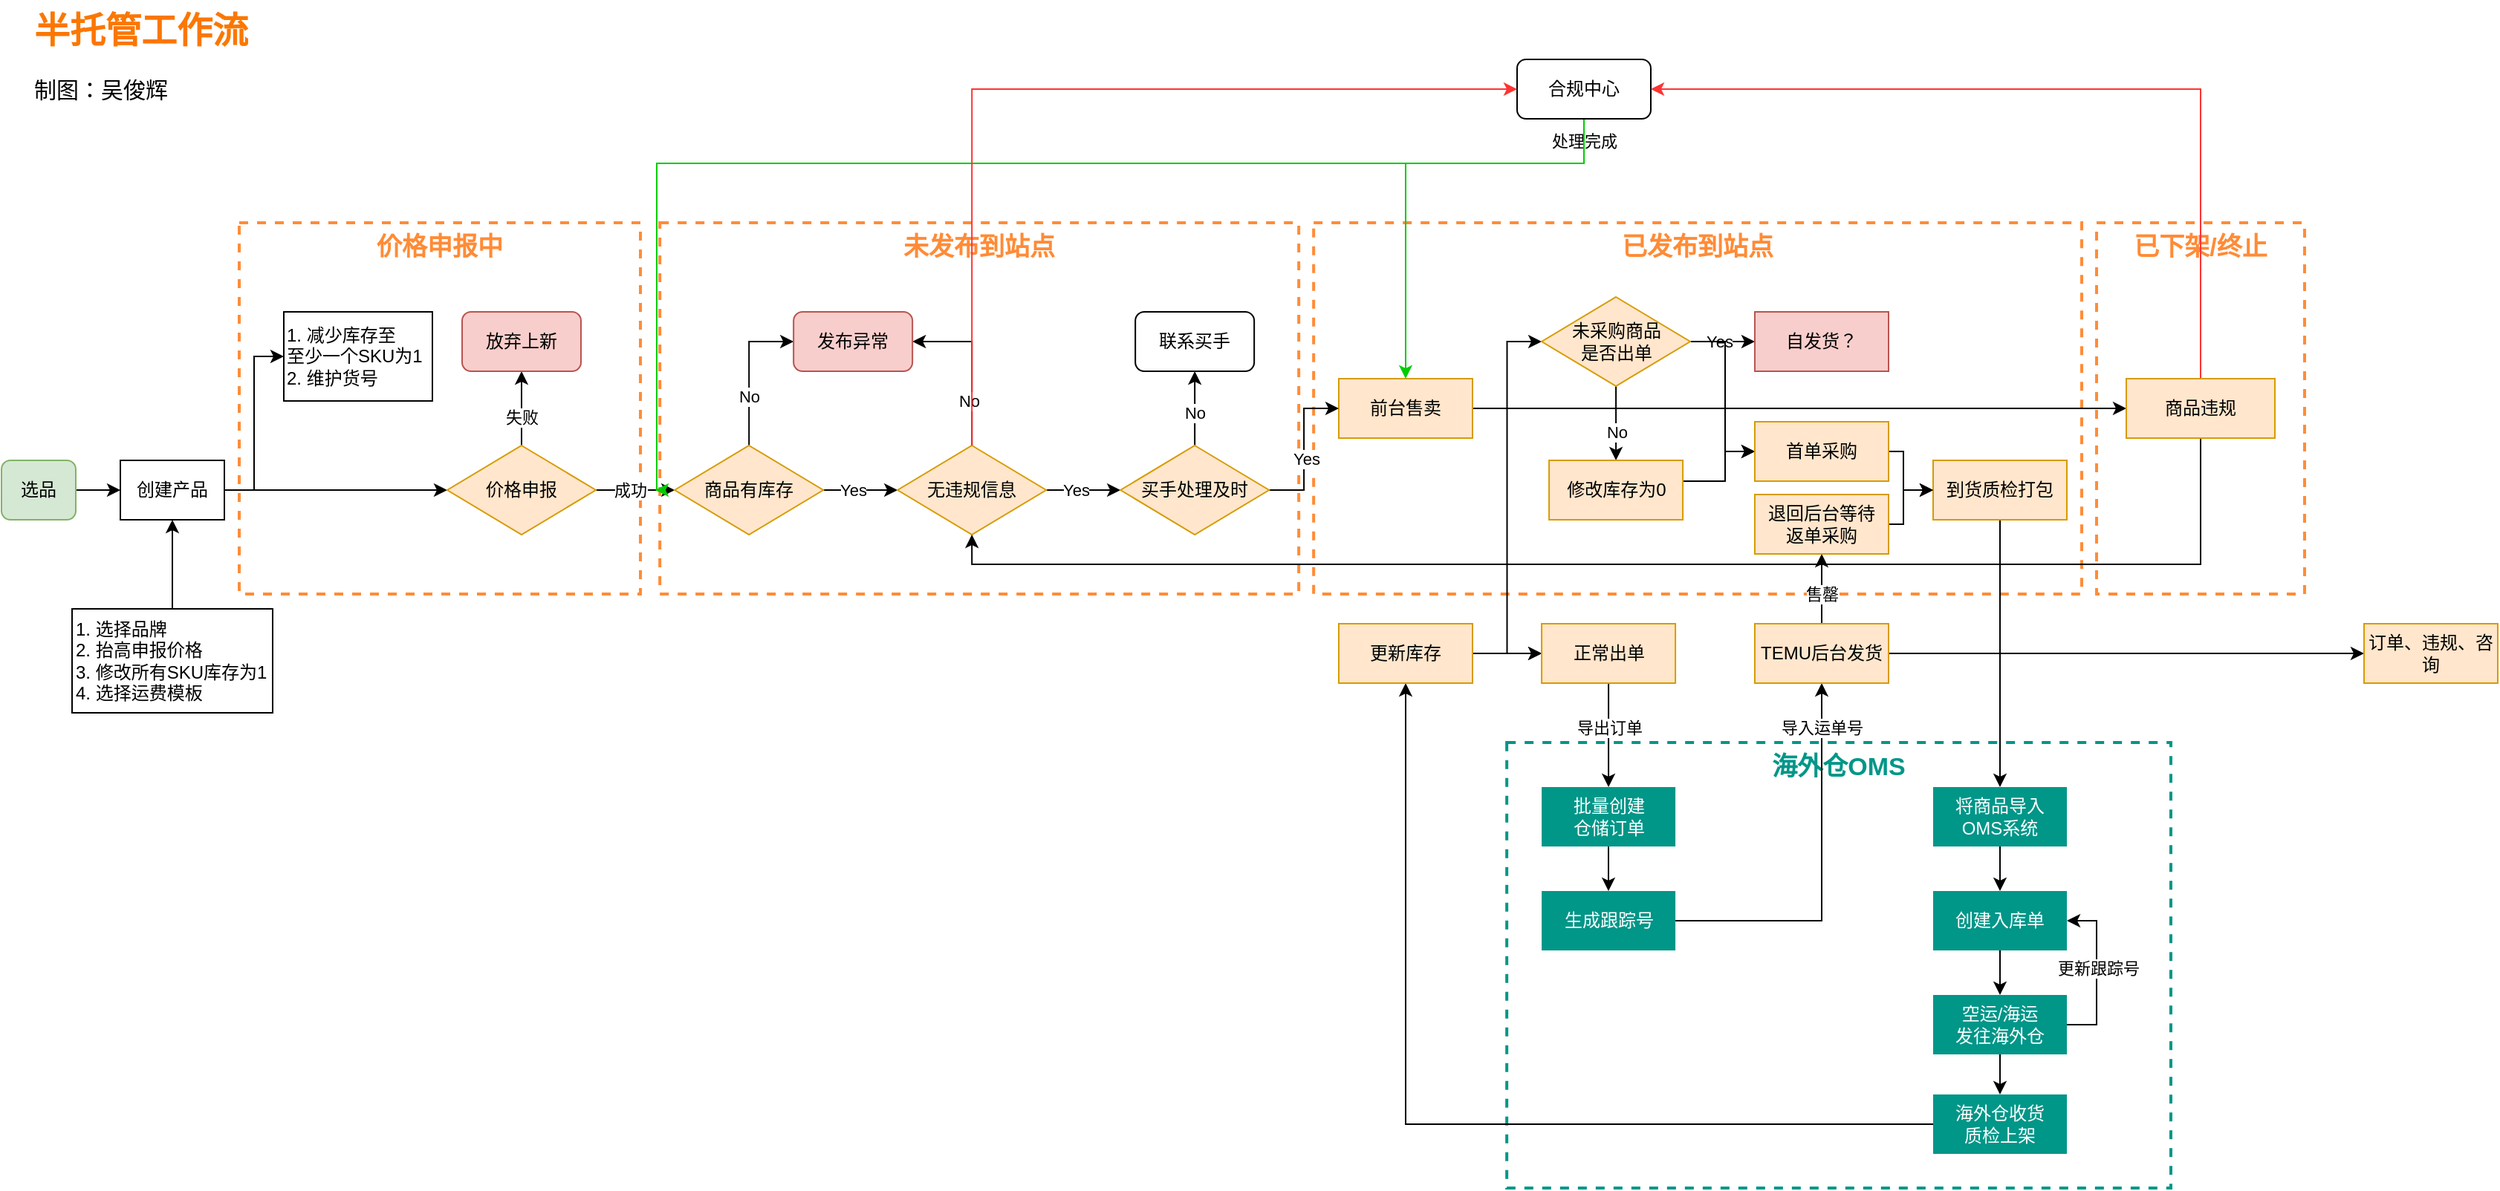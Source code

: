 <mxfile version="24.4.0" type="github">
  <diagram name="第 1 页" id="8UBDZhHqwM8WWdr9Ulw3">
    <mxGraphModel dx="1562" dy="831" grid="1" gridSize="10" guides="1" tooltips="1" connect="1" arrows="1" fold="1" page="1" pageScale="1" pageWidth="1169" pageHeight="827" background="#ffffff" math="0" shadow="0">
      <root>
        <mxCell id="0" />
        <mxCell id="1" parent="0" />
        <mxCell id="fUpJmD-WBHs-wK1vxoQ--46" value="&lt;font&gt;海外仓OMS&lt;/font&gt;" style="rounded=0;whiteSpace=wrap;html=1;align=center;fillColor=none;horizontal=1;verticalAlign=top;fontColor=#009688;fontStyle=1;fontSize=17;strokeWidth=2;strokeColor=#009688;dashed=1;" vertex="1" parent="1">
          <mxGeometry x="1023.08" y="590" width="446.92" height="300" as="geometry" />
        </mxCell>
        <mxCell id="824p-lf1ZnNUyni7ajF0-69" value="已发布到站点" style="rounded=0;whiteSpace=wrap;html=1;align=center;fillColor=none;horizontal=1;verticalAlign=top;fontColor=#ff8b36;fontStyle=1;fontSize=17;strokeWidth=2;strokeColor=#ff8c37;dashed=1;" parent="1" vertex="1">
          <mxGeometry x="893.08" y="240" width="516.92" height="250" as="geometry" />
        </mxCell>
        <mxCell id="824p-lf1ZnNUyni7ajF0-91" value="价格申报中" style="rounded=0;whiteSpace=wrap;html=1;align=center;fillColor=none;horizontal=1;verticalAlign=top;fontColor=#ff8b36;fontStyle=1;fontSize=17;strokeWidth=2;strokeColor=#ff8c37;dashed=1;" parent="1" vertex="1">
          <mxGeometry x="170" y="240" width="270" height="250" as="geometry" />
        </mxCell>
        <mxCell id="824p-lf1ZnNUyni7ajF0-81" value="已下架/终止" style="rounded=0;whiteSpace=wrap;html=1;align=center;fillColor=none;horizontal=1;verticalAlign=top;fontColor=#ff8b36;fontStyle=1;fontSize=17;strokeWidth=2;strokeColor=#ff8c37;dashed=1;" parent="1" vertex="1">
          <mxGeometry x="1420" y="240" width="140" height="250" as="geometry" />
        </mxCell>
        <mxCell id="824p-lf1ZnNUyni7ajF0-42" value="未发布到站点" style="rounded=0;whiteSpace=wrap;html=1;align=center;fillColor=none;horizontal=1;verticalAlign=top;fontColor=#ff8b36;fontStyle=1;fontSize=17;strokeWidth=2;strokeColor=#ff8c37;dashed=1;" parent="1" vertex="1">
          <mxGeometry x="453.08" y="240" width="430" height="250" as="geometry" />
        </mxCell>
        <mxCell id="824p-lf1ZnNUyni7ajF0-5" style="edgeStyle=orthogonalEdgeStyle;rounded=0;orthogonalLoop=1;jettySize=auto;html=1;entryX=0;entryY=0.5;entryDx=0;entryDy=0;" parent="1" source="824p-lf1ZnNUyni7ajF0-1" target="824p-lf1ZnNUyni7ajF0-4" edge="1">
          <mxGeometry relative="1" as="geometry" />
        </mxCell>
        <mxCell id="824p-lf1ZnNUyni7ajF0-1" value="选品" style="rounded=1;whiteSpace=wrap;html=1;fillColor=#d5e8d4;strokeColor=#82b366;" parent="1" vertex="1">
          <mxGeometry x="10" y="400" width="50" height="40" as="geometry" />
        </mxCell>
        <mxCell id="824p-lf1ZnNUyni7ajF0-92" style="edgeStyle=orthogonalEdgeStyle;rounded=0;orthogonalLoop=1;jettySize=auto;html=1;entryX=0;entryY=0.5;entryDx=0;entryDy=0;" parent="1" source="824p-lf1ZnNUyni7ajF0-4" target="824p-lf1ZnNUyni7ajF0-86" edge="1">
          <mxGeometry relative="1" as="geometry" />
        </mxCell>
        <mxCell id="824p-lf1ZnNUyni7ajF0-94" style="edgeStyle=orthogonalEdgeStyle;rounded=0;orthogonalLoop=1;jettySize=auto;html=1;entryX=0;entryY=0.5;entryDx=0;entryDy=0;" parent="1" source="824p-lf1ZnNUyni7ajF0-4" target="824p-lf1ZnNUyni7ajF0-7" edge="1">
          <mxGeometry relative="1" as="geometry" />
        </mxCell>
        <mxCell id="824p-lf1ZnNUyni7ajF0-4" value="创建产品" style="rounded=0;whiteSpace=wrap;html=1;" parent="1" vertex="1">
          <mxGeometry x="90" y="400" width="70" height="40" as="geometry" />
        </mxCell>
        <mxCell id="824p-lf1ZnNUyni7ajF0-20" style="edgeStyle=orthogonalEdgeStyle;rounded=0;orthogonalLoop=1;jettySize=auto;html=1;entryX=0.5;entryY=1;entryDx=0;entryDy=0;" parent="1" source="824p-lf1ZnNUyni7ajF0-7" target="824p-lf1ZnNUyni7ajF0-19" edge="1">
          <mxGeometry relative="1" as="geometry" />
        </mxCell>
        <mxCell id="824p-lf1ZnNUyni7ajF0-21" value="失败" style="edgeLabel;html=1;align=center;verticalAlign=middle;resizable=0;points=[];" parent="824p-lf1ZnNUyni7ajF0-20" vertex="1" connectable="0">
          <mxGeometry x="-0.291" y="2" relative="1" as="geometry">
            <mxPoint x="2" y="-2" as="offset" />
          </mxGeometry>
        </mxCell>
        <mxCell id="824p-lf1ZnNUyni7ajF0-95" style="edgeStyle=orthogonalEdgeStyle;rounded=0;orthogonalLoop=1;jettySize=auto;html=1;entryX=0;entryY=0.5;entryDx=0;entryDy=0;" parent="1" source="824p-lf1ZnNUyni7ajF0-7" target="824p-lf1ZnNUyni7ajF0-29" edge="1">
          <mxGeometry relative="1" as="geometry" />
        </mxCell>
        <mxCell id="824p-lf1ZnNUyni7ajF0-96" value="成功" style="edgeLabel;html=1;align=center;verticalAlign=middle;resizable=0;points=[];" parent="824p-lf1ZnNUyni7ajF0-95" vertex="1" connectable="0">
          <mxGeometry x="-0.132" relative="1" as="geometry">
            <mxPoint as="offset" />
          </mxGeometry>
        </mxCell>
        <mxCell id="824p-lf1ZnNUyni7ajF0-7" value="价格申报" style="rhombus;whiteSpace=wrap;html=1;rounded=0;fillColor=#ffe6cc;strokeColor=#d79b00;" parent="1" vertex="1">
          <mxGeometry x="310" y="390" width="100" height="60" as="geometry" />
        </mxCell>
        <mxCell id="824p-lf1ZnNUyni7ajF0-19" value="放弃上新" style="rounded=1;whiteSpace=wrap;html=1;fillColor=#f8cecc;strokeColor=#b85450;" parent="1" vertex="1">
          <mxGeometry x="320" y="300" width="80" height="40" as="geometry" />
        </mxCell>
        <mxCell id="fUpJmD-WBHs-wK1vxoQ--29" style="edgeStyle=orthogonalEdgeStyle;rounded=0;orthogonalLoop=1;jettySize=auto;html=1;entryX=0;entryY=0.5;entryDx=0;entryDy=0;" edge="1" parent="1" source="824p-lf1ZnNUyni7ajF0-27" target="824p-lf1ZnNUyni7ajF0-97">
          <mxGeometry relative="1" as="geometry" />
        </mxCell>
        <mxCell id="fUpJmD-WBHs-wK1vxoQ--30" style="edgeStyle=orthogonalEdgeStyle;rounded=0;orthogonalLoop=1;jettySize=auto;html=1;entryX=0;entryY=0.5;entryDx=0;entryDy=0;" edge="1" parent="1" source="824p-lf1ZnNUyni7ajF0-27" target="fUpJmD-WBHs-wK1vxoQ--28">
          <mxGeometry relative="1" as="geometry" />
        </mxCell>
        <mxCell id="fUpJmD-WBHs-wK1vxoQ--43" style="edgeStyle=orthogonalEdgeStyle;rounded=0;orthogonalLoop=1;jettySize=auto;html=1;entryX=0;entryY=0.5;entryDx=0;entryDy=0;" edge="1" parent="1" source="824p-lf1ZnNUyni7ajF0-27" target="824p-lf1ZnNUyni7ajF0-78">
          <mxGeometry relative="1" as="geometry" />
        </mxCell>
        <mxCell id="824p-lf1ZnNUyni7ajF0-27" value="前台售卖" style="whiteSpace=wrap;html=1;fillColor=#ffe6cc;strokeColor=#d79b00;rounded=0;" parent="1" vertex="1">
          <mxGeometry x="910.0" y="345" width="90" height="40" as="geometry" />
        </mxCell>
        <mxCell id="824p-lf1ZnNUyni7ajF0-32" value="" style="edgeStyle=orthogonalEdgeStyle;rounded=0;orthogonalLoop=1;jettySize=auto;html=1;" parent="1" source="824p-lf1ZnNUyni7ajF0-29" target="824p-lf1ZnNUyni7ajF0-31" edge="1">
          <mxGeometry relative="1" as="geometry" />
        </mxCell>
        <mxCell id="824p-lf1ZnNUyni7ajF0-35" value="Yes" style="edgeLabel;html=1;align=center;verticalAlign=middle;resizable=0;points=[];" parent="824p-lf1ZnNUyni7ajF0-32" vertex="1" connectable="0">
          <mxGeometry x="-0.361" y="1" relative="1" as="geometry">
            <mxPoint x="4" y="1" as="offset" />
          </mxGeometry>
        </mxCell>
        <mxCell id="824p-lf1ZnNUyni7ajF0-38" style="edgeStyle=orthogonalEdgeStyle;rounded=0;orthogonalLoop=1;jettySize=auto;html=1;entryX=0;entryY=0.5;entryDx=0;entryDy=0;" parent="1" source="824p-lf1ZnNUyni7ajF0-29" target="824p-lf1ZnNUyni7ajF0-37" edge="1">
          <mxGeometry relative="1" as="geometry" />
        </mxCell>
        <mxCell id="824p-lf1ZnNUyni7ajF0-40" value="No" style="edgeLabel;html=1;align=center;verticalAlign=middle;resizable=0;points=[];" parent="824p-lf1ZnNUyni7ajF0-38" vertex="1" connectable="0">
          <mxGeometry x="-0.343" relative="1" as="geometry">
            <mxPoint as="offset" />
          </mxGeometry>
        </mxCell>
        <mxCell id="824p-lf1ZnNUyni7ajF0-29" value="商品有库存" style="rhombus;whiteSpace=wrap;html=1;rounded=0;fillColor=#ffe6cc;strokeColor=#d79b00;" parent="1" vertex="1">
          <mxGeometry x="463.08" y="390" width="100" height="60" as="geometry" />
        </mxCell>
        <mxCell id="824p-lf1ZnNUyni7ajF0-34" value="" style="edgeStyle=orthogonalEdgeStyle;rounded=0;orthogonalLoop=1;jettySize=auto;html=1;" parent="1" source="824p-lf1ZnNUyni7ajF0-31" target="824p-lf1ZnNUyni7ajF0-33" edge="1">
          <mxGeometry relative="1" as="geometry" />
        </mxCell>
        <mxCell id="824p-lf1ZnNUyni7ajF0-36" value="Yes" style="edgeLabel;html=1;align=center;verticalAlign=middle;resizable=0;points=[];" parent="824p-lf1ZnNUyni7ajF0-34" vertex="1" connectable="0">
          <mxGeometry x="0.288" y="1" relative="1" as="geometry">
            <mxPoint x="-12" y="1" as="offset" />
          </mxGeometry>
        </mxCell>
        <mxCell id="824p-lf1ZnNUyni7ajF0-39" style="edgeStyle=orthogonalEdgeStyle;rounded=0;orthogonalLoop=1;jettySize=auto;html=1;entryX=1;entryY=0.5;entryDx=0;entryDy=0;" parent="1" source="824p-lf1ZnNUyni7ajF0-31" target="824p-lf1ZnNUyni7ajF0-37" edge="1">
          <mxGeometry relative="1" as="geometry" />
        </mxCell>
        <mxCell id="824p-lf1ZnNUyni7ajF0-41" value="No" style="edgeLabel;html=1;align=center;verticalAlign=middle;resizable=0;points=[];" parent="824p-lf1ZnNUyni7ajF0-39" vertex="1" connectable="0">
          <mxGeometry x="-0.449" y="3" relative="1" as="geometry">
            <mxPoint x="1" as="offset" />
          </mxGeometry>
        </mxCell>
        <mxCell id="824p-lf1ZnNUyni7ajF0-31" value="无违规信息" style="rhombus;whiteSpace=wrap;html=1;rounded=0;fillColor=#ffe6cc;strokeColor=#d79b00;" parent="1" vertex="1">
          <mxGeometry x="613.08" y="390" width="100" height="60" as="geometry" />
        </mxCell>
        <mxCell id="824p-lf1ZnNUyni7ajF0-48" style="edgeStyle=orthogonalEdgeStyle;rounded=0;orthogonalLoop=1;jettySize=auto;html=1;entryX=0.5;entryY=1;entryDx=0;entryDy=0;" parent="1" source="824p-lf1ZnNUyni7ajF0-33" target="824p-lf1ZnNUyni7ajF0-43" edge="1">
          <mxGeometry relative="1" as="geometry" />
        </mxCell>
        <mxCell id="824p-lf1ZnNUyni7ajF0-50" value="No" style="edgeLabel;html=1;align=center;verticalAlign=middle;resizable=0;points=[];" parent="824p-lf1ZnNUyni7ajF0-48" vertex="1" connectable="0">
          <mxGeometry x="-0.091" relative="1" as="geometry">
            <mxPoint as="offset" />
          </mxGeometry>
        </mxCell>
        <mxCell id="824p-lf1ZnNUyni7ajF0-55" value="" style="edgeStyle=orthogonalEdgeStyle;rounded=0;orthogonalLoop=1;jettySize=auto;html=1;entryX=0;entryY=0.5;entryDx=0;entryDy=0;" parent="1" source="824p-lf1ZnNUyni7ajF0-33" target="824p-lf1ZnNUyni7ajF0-27" edge="1">
          <mxGeometry relative="1" as="geometry">
            <mxPoint x="913.08" y="420" as="targetPoint" />
          </mxGeometry>
        </mxCell>
        <mxCell id="824p-lf1ZnNUyni7ajF0-61" value="Yes" style="edgeLabel;html=1;align=center;verticalAlign=middle;resizable=0;points=[];" parent="824p-lf1ZnNUyni7ajF0-55" vertex="1" connectable="0">
          <mxGeometry x="-0.13" y="-1" relative="1" as="geometry">
            <mxPoint as="offset" />
          </mxGeometry>
        </mxCell>
        <mxCell id="824p-lf1ZnNUyni7ajF0-33" value="买手处理及时" style="rhombus;whiteSpace=wrap;html=1;rounded=0;fillColor=#ffe6cc;strokeColor=#d79b00;" parent="1" vertex="1">
          <mxGeometry x="763.08" y="390" width="100" height="60" as="geometry" />
        </mxCell>
        <mxCell id="824p-lf1ZnNUyni7ajF0-37" value="发布异常" style="rounded=1;whiteSpace=wrap;html=1;fillColor=#f8cecc;strokeColor=#b85450;" parent="1" vertex="1">
          <mxGeometry x="543.08" y="300" width="80" height="40" as="geometry" />
        </mxCell>
        <mxCell id="824p-lf1ZnNUyni7ajF0-43" value="联系买手" style="rounded=1;whiteSpace=wrap;html=1;" parent="1" vertex="1">
          <mxGeometry x="773.08" y="300" width="80" height="40" as="geometry" />
        </mxCell>
        <mxCell id="fUpJmD-WBHs-wK1vxoQ--65" style="edgeStyle=orthogonalEdgeStyle;rounded=0;orthogonalLoop=1;jettySize=auto;html=1;entryX=0.5;entryY=0;entryDx=0;entryDy=0;strokeColor=#00CC00;" edge="1" parent="1" source="824p-lf1ZnNUyni7ajF0-72" target="824p-lf1ZnNUyni7ajF0-27">
          <mxGeometry relative="1" as="geometry">
            <Array as="points">
              <mxPoint x="1075" y="200" />
              <mxPoint x="955" y="200" />
            </Array>
          </mxGeometry>
        </mxCell>
        <mxCell id="fUpJmD-WBHs-wK1vxoQ--66" value="处理完成" style="edgeLabel;html=1;align=center;verticalAlign=middle;resizable=0;points=[];" vertex="1" connectable="0" parent="fUpJmD-WBHs-wK1vxoQ--65">
          <mxGeometry x="-0.902" relative="1" as="geometry">
            <mxPoint as="offset" />
          </mxGeometry>
        </mxCell>
        <mxCell id="fUpJmD-WBHs-wK1vxoQ--67" style="edgeStyle=orthogonalEdgeStyle;rounded=0;orthogonalLoop=1;jettySize=auto;html=1;strokeColor=#00CC00;" edge="1" parent="1" source="824p-lf1ZnNUyni7ajF0-72">
          <mxGeometry relative="1" as="geometry">
            <mxPoint x="450" y="420" as="targetPoint" />
            <Array as="points">
              <mxPoint x="1075" y="200" />
              <mxPoint x="451" y="200" />
              <mxPoint x="451" y="420" />
            </Array>
          </mxGeometry>
        </mxCell>
        <mxCell id="824p-lf1ZnNUyni7ajF0-72" value="合规中心" style="rounded=1;whiteSpace=wrap;html=1;" parent="1" vertex="1">
          <mxGeometry x="1030" y="130" width="90" height="40" as="geometry" />
        </mxCell>
        <mxCell id="824p-lf1ZnNUyni7ajF0-83" style="edgeStyle=orthogonalEdgeStyle;rounded=0;orthogonalLoop=1;jettySize=auto;html=1;entryX=1;entryY=0.5;entryDx=0;entryDy=0;exitX=0.5;exitY=0;exitDx=0;exitDy=0;strokeColor=#FF3333;" parent="1" source="824p-lf1ZnNUyni7ajF0-78" target="824p-lf1ZnNUyni7ajF0-72" edge="1">
          <mxGeometry relative="1" as="geometry">
            <Array as="points">
              <mxPoint x="1490" y="150" />
            </Array>
          </mxGeometry>
        </mxCell>
        <mxCell id="824p-lf1ZnNUyni7ajF0-90" style="edgeStyle=orthogonalEdgeStyle;rounded=0;orthogonalLoop=1;jettySize=auto;html=1;entryX=0.5;entryY=1;entryDx=0;entryDy=0;" parent="1" source="824p-lf1ZnNUyni7ajF0-78" target="824p-lf1ZnNUyni7ajF0-31" edge="1">
          <mxGeometry relative="1" as="geometry">
            <Array as="points">
              <mxPoint x="1490" y="470" />
              <mxPoint x="663" y="470" />
            </Array>
          </mxGeometry>
        </mxCell>
        <mxCell id="824p-lf1ZnNUyni7ajF0-78" value="商品违规" style="whiteSpace=wrap;html=1;fillColor=#ffe6cc;strokeColor=#d79b00;rounded=0;" parent="1" vertex="1">
          <mxGeometry x="1440" y="345" width="100" height="40" as="geometry" />
        </mxCell>
        <mxCell id="824p-lf1ZnNUyni7ajF0-85" style="edgeStyle=orthogonalEdgeStyle;rounded=0;orthogonalLoop=1;jettySize=auto;html=1;entryX=0;entryY=0.5;entryDx=0;entryDy=0;exitX=0.5;exitY=0;exitDx=0;exitDy=0;strokeColor=#FF3333;" parent="1" source="824p-lf1ZnNUyni7ajF0-31" target="824p-lf1ZnNUyni7ajF0-72" edge="1">
          <mxGeometry relative="1" as="geometry" />
        </mxCell>
        <mxCell id="824p-lf1ZnNUyni7ajF0-86" value="&lt;div style=&quot;&quot;&gt;&lt;span style=&quot;background-color: initial;&quot;&gt;1. 减少库存至&lt;/span&gt;&lt;/div&gt;&lt;div&gt;至少一个SKU为1&lt;/div&gt;&lt;div&gt;2. 维护货号&lt;/div&gt;" style="rounded=0;whiteSpace=wrap;html=1;spacingTop=0;align=left;" parent="1" vertex="1">
          <mxGeometry x="200" y="300" width="100" height="60" as="geometry" />
        </mxCell>
        <mxCell id="fUpJmD-WBHs-wK1vxoQ--3" value="" style="edgeStyle=orthogonalEdgeStyle;rounded=0;orthogonalLoop=1;jettySize=auto;html=1;entryX=0;entryY=0.5;entryDx=0;entryDy=0;" edge="1" parent="1" source="824p-lf1ZnNUyni7ajF0-97" target="fUpJmD-WBHs-wK1vxoQ--4">
          <mxGeometry relative="1" as="geometry">
            <mxPoint x="1180" y="320" as="targetPoint" />
          </mxGeometry>
        </mxCell>
        <mxCell id="fUpJmD-WBHs-wK1vxoQ--5" value="Yes" style="edgeLabel;html=1;align=center;verticalAlign=middle;resizable=0;points=[];" vertex="1" connectable="0" parent="fUpJmD-WBHs-wK1vxoQ--3">
          <mxGeometry x="-0.093" relative="1" as="geometry">
            <mxPoint as="offset" />
          </mxGeometry>
        </mxCell>
        <mxCell id="fUpJmD-WBHs-wK1vxoQ--25" style="edgeStyle=orthogonalEdgeStyle;rounded=0;orthogonalLoop=1;jettySize=auto;html=1;entryX=0.5;entryY=0;entryDx=0;entryDy=0;" edge="1" parent="1" source="824p-lf1ZnNUyni7ajF0-97" target="fUpJmD-WBHs-wK1vxoQ--6">
          <mxGeometry relative="1" as="geometry" />
        </mxCell>
        <mxCell id="fUpJmD-WBHs-wK1vxoQ--26" value="No" style="edgeLabel;html=1;align=center;verticalAlign=middle;resizable=0;points=[];" vertex="1" connectable="0" parent="fUpJmD-WBHs-wK1vxoQ--25">
          <mxGeometry x="-0.309" relative="1" as="geometry">
            <mxPoint y="13" as="offset" />
          </mxGeometry>
        </mxCell>
        <mxCell id="fUpJmD-WBHs-wK1vxoQ--60" style="edgeStyle=orthogonalEdgeStyle;rounded=0;orthogonalLoop=1;jettySize=auto;html=1;entryX=0;entryY=0.5;entryDx=0;entryDy=0;" edge="1" parent="1" source="824p-lf1ZnNUyni7ajF0-97" target="fUpJmD-WBHs-wK1vxoQ--20">
          <mxGeometry relative="1" as="geometry">
            <Array as="points">
              <mxPoint x="1170" y="320" />
              <mxPoint x="1170" y="394" />
            </Array>
          </mxGeometry>
        </mxCell>
        <mxCell id="824p-lf1ZnNUyni7ajF0-97" value="未采购商品&lt;div&gt;是否出单&lt;/div&gt;" style="rhombus;whiteSpace=wrap;html=1;rounded=0;fillColor=#ffe6cc;strokeColor=#d79b00;" parent="1" vertex="1">
          <mxGeometry x="1046.54" y="290" width="100" height="60" as="geometry" />
        </mxCell>
        <mxCell id="fUpJmD-WBHs-wK1vxoQ--4" value="自发货？" style="whiteSpace=wrap;html=1;fillColor=#f8cecc;strokeColor=#b85450;rounded=0;" vertex="1" parent="1">
          <mxGeometry x="1190" y="300" width="90" height="40" as="geometry" />
        </mxCell>
        <mxCell id="fUpJmD-WBHs-wK1vxoQ--22" style="edgeStyle=orthogonalEdgeStyle;rounded=0;orthogonalLoop=1;jettySize=auto;html=1;entryX=0;entryY=0.5;entryDx=0;entryDy=0;" edge="1" parent="1" source="fUpJmD-WBHs-wK1vxoQ--6" target="fUpJmD-WBHs-wK1vxoQ--20">
          <mxGeometry relative="1" as="geometry">
            <Array as="points">
              <mxPoint x="1170" y="414" />
              <mxPoint x="1170" y="394" />
            </Array>
          </mxGeometry>
        </mxCell>
        <mxCell id="fUpJmD-WBHs-wK1vxoQ--6" value="修改库存为0" style="whiteSpace=wrap;html=1;fillColor=#ffe6cc;strokeColor=#d79b00;rounded=0;" vertex="1" parent="1">
          <mxGeometry x="1051.54" y="400" width="90" height="40" as="geometry" />
        </mxCell>
        <mxCell id="fUpJmD-WBHs-wK1vxoQ--42" style="edgeStyle=orthogonalEdgeStyle;rounded=0;orthogonalLoop=1;jettySize=auto;html=1;entryX=0.5;entryY=0;entryDx=0;entryDy=0;" edge="1" parent="1" source="fUpJmD-WBHs-wK1vxoQ--10" target="fUpJmD-WBHs-wK1vxoQ--11">
          <mxGeometry relative="1" as="geometry" />
        </mxCell>
        <mxCell id="fUpJmD-WBHs-wK1vxoQ--10" value="到货质检打包" style="whiteSpace=wrap;html=1;fillColor=#ffe6cc;strokeColor=#d79b00;rounded=0;" vertex="1" parent="1">
          <mxGeometry x="1310" y="400" width="90" height="40" as="geometry" />
        </mxCell>
        <mxCell id="fUpJmD-WBHs-wK1vxoQ--40" style="edgeStyle=orthogonalEdgeStyle;rounded=0;orthogonalLoop=1;jettySize=auto;html=1;entryX=0.5;entryY=0;entryDx=0;entryDy=0;" edge="1" parent="1" source="fUpJmD-WBHs-wK1vxoQ--11" target="fUpJmD-WBHs-wK1vxoQ--12">
          <mxGeometry relative="1" as="geometry" />
        </mxCell>
        <mxCell id="fUpJmD-WBHs-wK1vxoQ--11" value="将商品导入&lt;div&gt;OMS系统&lt;/div&gt;" style="whiteSpace=wrap;html=1;fillColor=#009688;strokeColor=none;rounded=0;fontColor=#FFFFFF;" vertex="1" parent="1">
          <mxGeometry x="1310" y="620" width="90" height="40" as="geometry" />
        </mxCell>
        <mxCell id="fUpJmD-WBHs-wK1vxoQ--14" value="" style="edgeStyle=orthogonalEdgeStyle;rounded=0;orthogonalLoop=1;jettySize=auto;html=1;" edge="1" parent="1" source="fUpJmD-WBHs-wK1vxoQ--12" target="fUpJmD-WBHs-wK1vxoQ--13">
          <mxGeometry relative="1" as="geometry" />
        </mxCell>
        <mxCell id="fUpJmD-WBHs-wK1vxoQ--12" value="创建入库单" style="whiteSpace=wrap;html=1;fillColor=#009688;strokeColor=none;rounded=0;fontColor=#FFFFFF;" vertex="1" parent="1">
          <mxGeometry x="1310" y="690" width="90" height="40" as="geometry" />
        </mxCell>
        <mxCell id="fUpJmD-WBHs-wK1vxoQ--16" value="" style="edgeStyle=orthogonalEdgeStyle;rounded=0;orthogonalLoop=1;jettySize=auto;html=1;" edge="1" parent="1" source="fUpJmD-WBHs-wK1vxoQ--13" target="fUpJmD-WBHs-wK1vxoQ--15">
          <mxGeometry relative="1" as="geometry" />
        </mxCell>
        <mxCell id="fUpJmD-WBHs-wK1vxoQ--44" style="edgeStyle=orthogonalEdgeStyle;rounded=0;orthogonalLoop=1;jettySize=auto;html=1;entryX=1;entryY=0.5;entryDx=0;entryDy=0;" edge="1" parent="1" target="fUpJmD-WBHs-wK1vxoQ--12">
          <mxGeometry relative="1" as="geometry">
            <mxPoint x="1370" y="780" as="sourcePoint" />
            <mxPoint x="1415" y="730" as="targetPoint" />
            <Array as="points">
              <mxPoint x="1420" y="780" />
              <mxPoint x="1420" y="710" />
            </Array>
          </mxGeometry>
        </mxCell>
        <mxCell id="fUpJmD-WBHs-wK1vxoQ--45" value="更新跟踪号" style="edgeLabel;html=1;align=center;verticalAlign=middle;resizable=0;points=[];" vertex="1" connectable="0" parent="fUpJmD-WBHs-wK1vxoQ--44">
          <mxGeometry x="0.259" y="-1" relative="1" as="geometry">
            <mxPoint as="offset" />
          </mxGeometry>
        </mxCell>
        <mxCell id="fUpJmD-WBHs-wK1vxoQ--13" value="空运/海运&lt;div&gt;发往海外仓&lt;/div&gt;" style="whiteSpace=wrap;html=1;fillColor=#009688;strokeColor=none;rounded=0;fontColor=#FFFFFF;" vertex="1" parent="1">
          <mxGeometry x="1310" y="760" width="90" height="40" as="geometry" />
        </mxCell>
        <mxCell id="fUpJmD-WBHs-wK1vxoQ--18" value="" style="edgeStyle=orthogonalEdgeStyle;rounded=0;orthogonalLoop=1;jettySize=auto;html=1;" edge="1" parent="1" source="fUpJmD-WBHs-wK1vxoQ--15" target="fUpJmD-WBHs-wK1vxoQ--17">
          <mxGeometry relative="1" as="geometry" />
        </mxCell>
        <mxCell id="fUpJmD-WBHs-wK1vxoQ--15" value="海外仓收货&lt;div&gt;质检上架&lt;/div&gt;" style="whiteSpace=wrap;html=1;fillColor=#009688;strokeColor=none;rounded=0;fontColor=#FFFFFF;" vertex="1" parent="1">
          <mxGeometry x="1310" y="827" width="90" height="40" as="geometry" />
        </mxCell>
        <mxCell id="fUpJmD-WBHs-wK1vxoQ--41" style="edgeStyle=orthogonalEdgeStyle;rounded=0;orthogonalLoop=1;jettySize=auto;html=1;entryX=0;entryY=0.5;entryDx=0;entryDy=0;" edge="1" parent="1" source="fUpJmD-WBHs-wK1vxoQ--17" target="fUpJmD-WBHs-wK1vxoQ--28">
          <mxGeometry relative="1" as="geometry" />
        </mxCell>
        <mxCell id="fUpJmD-WBHs-wK1vxoQ--17" value="更新库存" style="whiteSpace=wrap;html=1;fillColor=#ffe6cc;strokeColor=#d79b00;rounded=0;" vertex="1" parent="1">
          <mxGeometry x="910" y="510" width="90" height="40" as="geometry" />
        </mxCell>
        <mxCell id="fUpJmD-WBHs-wK1vxoQ--39" style="edgeStyle=orthogonalEdgeStyle;rounded=0;orthogonalLoop=1;jettySize=auto;html=1;entryX=0;entryY=0.5;entryDx=0;entryDy=0;" edge="1" parent="1" source="fUpJmD-WBHs-wK1vxoQ--20" target="fUpJmD-WBHs-wK1vxoQ--10">
          <mxGeometry relative="1" as="geometry">
            <Array as="points">
              <mxPoint x="1290" y="394" />
              <mxPoint x="1290" y="420" />
            </Array>
          </mxGeometry>
        </mxCell>
        <mxCell id="fUpJmD-WBHs-wK1vxoQ--20" value="首单采购" style="whiteSpace=wrap;html=1;fillColor=#ffe6cc;strokeColor=#d79b00;rounded=0;" vertex="1" parent="1">
          <mxGeometry x="1190" y="374" width="90" height="40" as="geometry" />
        </mxCell>
        <mxCell id="fUpJmD-WBHs-wK1vxoQ--37" style="edgeStyle=orthogonalEdgeStyle;rounded=0;orthogonalLoop=1;jettySize=auto;html=1;entryX=0.5;entryY=0;entryDx=0;entryDy=0;" edge="1" parent="1" source="fUpJmD-WBHs-wK1vxoQ--28" target="fUpJmD-WBHs-wK1vxoQ--31">
          <mxGeometry relative="1" as="geometry" />
        </mxCell>
        <mxCell id="fUpJmD-WBHs-wK1vxoQ--38" value="导出订单" style="edgeLabel;html=1;align=center;verticalAlign=middle;resizable=0;points=[];" vertex="1" connectable="0" parent="fUpJmD-WBHs-wK1vxoQ--37">
          <mxGeometry x="-0.32" relative="1" as="geometry">
            <mxPoint y="6" as="offset" />
          </mxGeometry>
        </mxCell>
        <mxCell id="fUpJmD-WBHs-wK1vxoQ--28" value="正常出单" style="whiteSpace=wrap;html=1;fillColor=#ffe6cc;strokeColor=#d79b00;rounded=0;" vertex="1" parent="1">
          <mxGeometry x="1046.54" y="510" width="90" height="40" as="geometry" />
        </mxCell>
        <mxCell id="fUpJmD-WBHs-wK1vxoQ--33" value="" style="edgeStyle=orthogonalEdgeStyle;rounded=0;orthogonalLoop=1;jettySize=auto;html=1;" edge="1" parent="1" source="fUpJmD-WBHs-wK1vxoQ--31" target="fUpJmD-WBHs-wK1vxoQ--32">
          <mxGeometry relative="1" as="geometry" />
        </mxCell>
        <mxCell id="fUpJmD-WBHs-wK1vxoQ--31" value="批量创建&lt;div&gt;仓储订单&lt;/div&gt;" style="whiteSpace=wrap;html=1;fillColor=#009688;strokeColor=none;rounded=0;fontColor=#FFFFFF;" vertex="1" parent="1">
          <mxGeometry x="1046.54" y="620" width="90" height="40" as="geometry" />
        </mxCell>
        <mxCell id="fUpJmD-WBHs-wK1vxoQ--35" value="" style="edgeStyle=orthogonalEdgeStyle;rounded=0;orthogonalLoop=1;jettySize=auto;html=1;" edge="1" parent="1" source="fUpJmD-WBHs-wK1vxoQ--32" target="fUpJmD-WBHs-wK1vxoQ--34">
          <mxGeometry relative="1" as="geometry" />
        </mxCell>
        <mxCell id="fUpJmD-WBHs-wK1vxoQ--36" value="导入运单号" style="edgeLabel;html=1;align=center;verticalAlign=middle;resizable=0;points=[];" vertex="1" connectable="0" parent="fUpJmD-WBHs-wK1vxoQ--35">
          <mxGeometry x="-0.13" y="1" relative="1" as="geometry">
            <mxPoint x="1" y="-116" as="offset" />
          </mxGeometry>
        </mxCell>
        <mxCell id="fUpJmD-WBHs-wK1vxoQ--32" value="生成跟踪号" style="whiteSpace=wrap;html=1;fillColor=#009688;strokeColor=none;rounded=0;fontColor=#FFFFFF;" vertex="1" parent="1">
          <mxGeometry x="1046.54" y="690" width="90" height="40" as="geometry" />
        </mxCell>
        <mxCell id="fUpJmD-WBHs-wK1vxoQ--62" style="edgeStyle=orthogonalEdgeStyle;rounded=0;orthogonalLoop=1;jettySize=auto;html=1;entryX=0.5;entryY=1;entryDx=0;entryDy=0;" edge="1" parent="1" source="fUpJmD-WBHs-wK1vxoQ--34" target="fUpJmD-WBHs-wK1vxoQ--59">
          <mxGeometry relative="1" as="geometry" />
        </mxCell>
        <mxCell id="fUpJmD-WBHs-wK1vxoQ--63" value="售罄" style="edgeLabel;html=1;align=center;verticalAlign=middle;resizable=0;points=[];" vertex="1" connectable="0" parent="fUpJmD-WBHs-wK1vxoQ--62">
          <mxGeometry x="-0.128" relative="1" as="geometry">
            <mxPoint as="offset" />
          </mxGeometry>
        </mxCell>
        <mxCell id="fUpJmD-WBHs-wK1vxoQ--71" value="" style="edgeStyle=orthogonalEdgeStyle;rounded=0;orthogonalLoop=1;jettySize=auto;html=1;" edge="1" parent="1" source="fUpJmD-WBHs-wK1vxoQ--34" target="fUpJmD-WBHs-wK1vxoQ--70">
          <mxGeometry relative="1" as="geometry" />
        </mxCell>
        <mxCell id="fUpJmD-WBHs-wK1vxoQ--34" value="TEMU后台发货" style="whiteSpace=wrap;html=1;fillColor=#ffe6cc;strokeColor=#d79b00;rounded=0;" vertex="1" parent="1">
          <mxGeometry x="1190" y="510" width="90" height="40" as="geometry" />
        </mxCell>
        <mxCell id="fUpJmD-WBHs-wK1vxoQ--48" style="edgeStyle=orthogonalEdgeStyle;rounded=0;orthogonalLoop=1;jettySize=auto;html=1;entryX=0.5;entryY=1;entryDx=0;entryDy=0;" edge="1" parent="1" source="fUpJmD-WBHs-wK1vxoQ--47" target="824p-lf1ZnNUyni7ajF0-4">
          <mxGeometry relative="1" as="geometry" />
        </mxCell>
        <mxCell id="fUpJmD-WBHs-wK1vxoQ--47" value="1. 选择品牌&lt;div&gt;2. 抬高申报价格&lt;/div&gt;&lt;div&gt;3. 修改所有SKU库存为1&lt;/div&gt;&lt;div&gt;4. 选择运费模板&lt;/div&gt;" style="rounded=0;whiteSpace=wrap;html=1;align=left;" vertex="1" parent="1">
          <mxGeometry x="57.5" y="500" width="135" height="70" as="geometry" />
        </mxCell>
        <mxCell id="fUpJmD-WBHs-wK1vxoQ--64" style="edgeStyle=orthogonalEdgeStyle;rounded=0;orthogonalLoop=1;jettySize=auto;html=1;entryX=0;entryY=0.5;entryDx=0;entryDy=0;" edge="1" parent="1" source="fUpJmD-WBHs-wK1vxoQ--59" target="fUpJmD-WBHs-wK1vxoQ--10">
          <mxGeometry relative="1" as="geometry">
            <Array as="points">
              <mxPoint x="1290" y="443" />
              <mxPoint x="1290" y="420" />
            </Array>
          </mxGeometry>
        </mxCell>
        <mxCell id="fUpJmD-WBHs-wK1vxoQ--59" value="&lt;span style=&quot;background-color: initial;&quot;&gt;退回后台&lt;/span&gt;&lt;span style=&quot;background-color: initial;&quot;&gt;等待&lt;/span&gt;&lt;div&gt;&lt;span style=&quot;background-color: initial;&quot;&gt;返单采购&lt;/span&gt;&lt;/div&gt;" style="whiteSpace=wrap;html=1;fillColor=#ffe6cc;strokeColor=#d79b00;rounded=0;" vertex="1" parent="1">
          <mxGeometry x="1190" y="423" width="90" height="40" as="geometry" />
        </mxCell>
        <mxCell id="fUpJmD-WBHs-wK1vxoQ--69" value="&lt;h1 style=&quot;margin-top: 0px;&quot;&gt;&lt;font color=&quot;#fb7701&quot;&gt;半托管工作流&lt;/font&gt;&lt;/h1&gt;&lt;p&gt;&lt;span style=&quot;background-color: initial;&quot;&gt;&lt;font style=&quot;font-size: 15px;&quot;&gt;制图：吴俊辉&lt;/font&gt;&lt;/span&gt;&lt;br&gt;&lt;/p&gt;" style="text;html=1;whiteSpace=wrap;overflow=hidden;rounded=0;" vertex="1" parent="1">
          <mxGeometry x="30" y="90" width="280" height="120" as="geometry" />
        </mxCell>
        <mxCell id="fUpJmD-WBHs-wK1vxoQ--70" value="订单、违规、咨询" style="whiteSpace=wrap;html=1;fillColor=#ffe6cc;strokeColor=#d79b00;rounded=0;" vertex="1" parent="1">
          <mxGeometry x="1600" y="510" width="90" height="40" as="geometry" />
        </mxCell>
      </root>
    </mxGraphModel>
  </diagram>
</mxfile>
